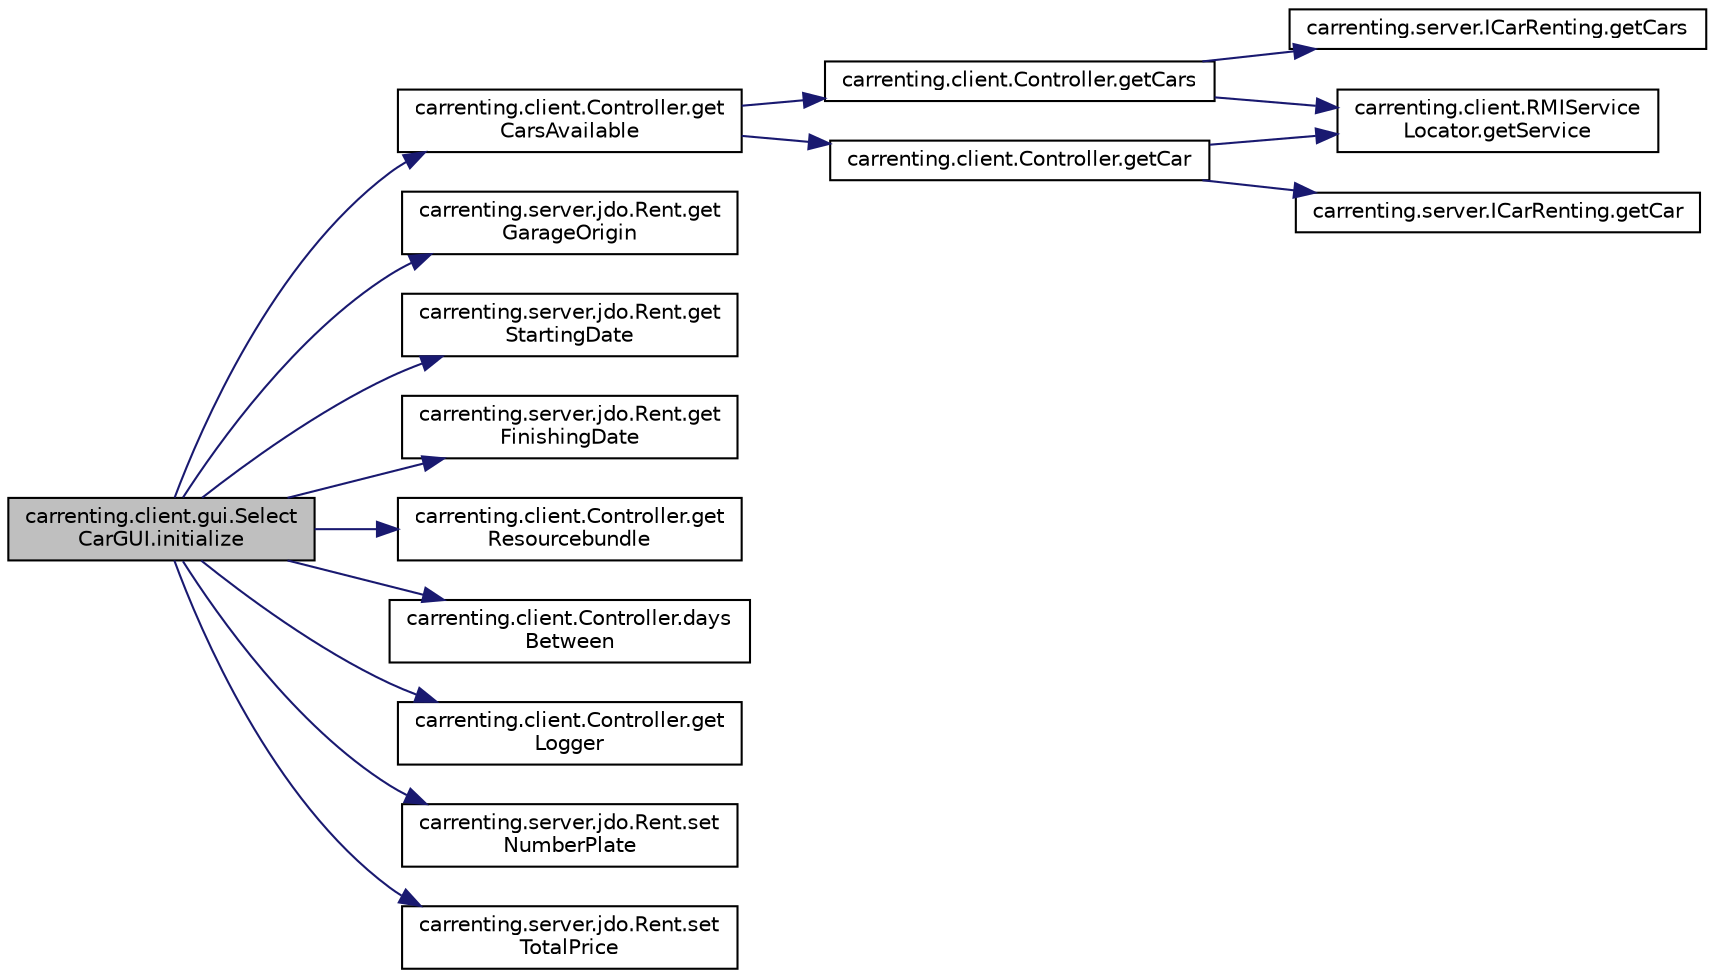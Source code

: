 digraph "carrenting.client.gui.SelectCarGUI.initialize"
{
 // LATEX_PDF_SIZE
  edge [fontname="Helvetica",fontsize="10",labelfontname="Helvetica",labelfontsize="10"];
  node [fontname="Helvetica",fontsize="10",shape=record];
  rankdir="LR";
  Node2 [label="carrenting.client.gui.Select\lCarGUI.initialize",height=0.2,width=0.4,color="black", fillcolor="grey75", style="filled", fontcolor="black",tooltip=" "];
  Node2 -> Node3 [color="midnightblue",fontsize="10",style="solid",fontname="Helvetica"];
  Node3 [label="carrenting.client.Controller.get\lCarsAvailable",height=0.2,width=0.4,color="black", fillcolor="white", style="filled",URL="$classcarrenting_1_1client_1_1_controller.html#a80d021acb8be8a60823c3da433f5495f",tooltip=" "];
  Node3 -> Node4 [color="midnightblue",fontsize="10",style="solid",fontname="Helvetica"];
  Node4 [label="carrenting.client.Controller.getCars",height=0.2,width=0.4,color="black", fillcolor="white", style="filled",URL="$classcarrenting_1_1client_1_1_controller.html#a1e9a90a7164b6a988e23d77ecf39eea9",tooltip=" "];
  Node4 -> Node5 [color="midnightblue",fontsize="10",style="solid",fontname="Helvetica"];
  Node5 [label="carrenting.client.RMIService\lLocator.getService",height=0.2,width=0.4,color="black", fillcolor="white", style="filled",URL="$classcarrenting_1_1client_1_1_r_m_i_service_locator.html#a0ac0c6fa2786c97632c927749a53237c",tooltip=" "];
  Node4 -> Node6 [color="midnightblue",fontsize="10",style="solid",fontname="Helvetica"];
  Node6 [label="carrenting.server.ICarRenting.getCars",height=0.2,width=0.4,color="black", fillcolor="white", style="filled",URL="$interfacecarrenting_1_1server_1_1_i_car_renting.html#aeaa26a483ce5e53faab84b0e3be0f7c9",tooltip=" "];
  Node3 -> Node7 [color="midnightblue",fontsize="10",style="solid",fontname="Helvetica"];
  Node7 [label="carrenting.client.Controller.getCar",height=0.2,width=0.4,color="black", fillcolor="white", style="filled",URL="$classcarrenting_1_1client_1_1_controller.html#ae306f94b15ad4b3869d13ce8f6c46d45",tooltip=" "];
  Node7 -> Node5 [color="midnightblue",fontsize="10",style="solid",fontname="Helvetica"];
  Node7 -> Node8 [color="midnightblue",fontsize="10",style="solid",fontname="Helvetica"];
  Node8 [label="carrenting.server.ICarRenting.getCar",height=0.2,width=0.4,color="black", fillcolor="white", style="filled",URL="$interfacecarrenting_1_1server_1_1_i_car_renting.html#aa4d89c769e75b73df2a85805ea90bb49",tooltip=" "];
  Node2 -> Node9 [color="midnightblue",fontsize="10",style="solid",fontname="Helvetica"];
  Node9 [label="carrenting.server.jdo.Rent.get\lGarageOrigin",height=0.2,width=0.4,color="black", fillcolor="white", style="filled",URL="$classcarrenting_1_1server_1_1jdo_1_1_rent.html#a2ec000cdd1156e64c50277541ad95f6a",tooltip=" "];
  Node2 -> Node10 [color="midnightblue",fontsize="10",style="solid",fontname="Helvetica"];
  Node10 [label="carrenting.server.jdo.Rent.get\lStartingDate",height=0.2,width=0.4,color="black", fillcolor="white", style="filled",URL="$classcarrenting_1_1server_1_1jdo_1_1_rent.html#a8c473af7dfbd02277e8993a984ba8e98",tooltip=" "];
  Node2 -> Node11 [color="midnightblue",fontsize="10",style="solid",fontname="Helvetica"];
  Node11 [label="carrenting.server.jdo.Rent.get\lFinishingDate",height=0.2,width=0.4,color="black", fillcolor="white", style="filled",URL="$classcarrenting_1_1server_1_1jdo_1_1_rent.html#a0f93847b1fbcebcbf6c39dd0d539bf00",tooltip=" "];
  Node2 -> Node12 [color="midnightblue",fontsize="10",style="solid",fontname="Helvetica"];
  Node12 [label="carrenting.client.Controller.get\lResourcebundle",height=0.2,width=0.4,color="black", fillcolor="white", style="filled",URL="$classcarrenting_1_1client_1_1_controller.html#a02bfa40e18727766ed66076119d95cc3",tooltip=" "];
  Node2 -> Node13 [color="midnightblue",fontsize="10",style="solid",fontname="Helvetica"];
  Node13 [label="carrenting.client.Controller.days\lBetween",height=0.2,width=0.4,color="black", fillcolor="white", style="filled",URL="$classcarrenting_1_1client_1_1_controller.html#adf3e50eccb845807f36a476e870717c8",tooltip=" "];
  Node2 -> Node14 [color="midnightblue",fontsize="10",style="solid",fontname="Helvetica"];
  Node14 [label="carrenting.client.Controller.get\lLogger",height=0.2,width=0.4,color="black", fillcolor="white", style="filled",URL="$classcarrenting_1_1client_1_1_controller.html#a34a0edf53b5204f26b1a39ff4d8fa316",tooltip=" "];
  Node2 -> Node15 [color="midnightblue",fontsize="10",style="solid",fontname="Helvetica"];
  Node15 [label="carrenting.server.jdo.Rent.set\lNumberPlate",height=0.2,width=0.4,color="black", fillcolor="white", style="filled",URL="$classcarrenting_1_1server_1_1jdo_1_1_rent.html#a99b32d65aba5e0a5fb82714f009da697",tooltip=" "];
  Node2 -> Node16 [color="midnightblue",fontsize="10",style="solid",fontname="Helvetica"];
  Node16 [label="carrenting.server.jdo.Rent.set\lTotalPrice",height=0.2,width=0.4,color="black", fillcolor="white", style="filled",URL="$classcarrenting_1_1server_1_1jdo_1_1_rent.html#ac3fb05bd3d69ae7ab0e7f141e4865f22",tooltip=" "];
}
